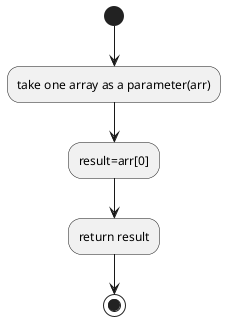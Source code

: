 @startuml
(*) --> take one array as a parameter(arr)
--> result=arr[0]
--> return result
--> (*)
@enduml